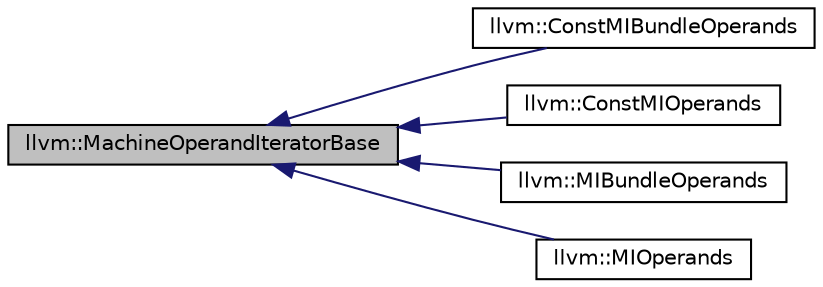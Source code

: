 digraph "llvm::MachineOperandIteratorBase"
{
 // LATEX_PDF_SIZE
  bgcolor="transparent";
  edge [fontname="Helvetica",fontsize="10",labelfontname="Helvetica",labelfontsize="10"];
  node [fontname="Helvetica",fontsize="10",shape="box"];
  rankdir="LR";
  Node1 [label="llvm::MachineOperandIteratorBase",height=0.2,width=0.4,color="black", fillcolor="grey75", style="filled", fontcolor="black",tooltip="MachineOperandIteratorBase - Iterator that can visit all operands on a MachineInstr,..."];
  Node1 -> Node2 [dir="back",color="midnightblue",fontsize="10",style="solid",fontname="Helvetica"];
  Node2 [label="llvm::ConstMIBundleOperands",height=0.2,width=0.4,color="black",URL="$classllvm_1_1ConstMIBundleOperands.html",tooltip="ConstMIBundleOperands - Iterate over all operands in a const bundle of machine instructions."];
  Node1 -> Node3 [dir="back",color="midnightblue",fontsize="10",style="solid",fontname="Helvetica"];
  Node3 [label="llvm::ConstMIOperands",height=0.2,width=0.4,color="black",URL="$classllvm_1_1ConstMIOperands.html",tooltip="ConstMIOperands - Iterate over operands of a single const instruction."];
  Node1 -> Node4 [dir="back",color="midnightblue",fontsize="10",style="solid",fontname="Helvetica"];
  Node4 [label="llvm::MIBundleOperands",height=0.2,width=0.4,color="black",URL="$classllvm_1_1MIBundleOperands.html",tooltip="MIBundleOperands - Iterate over all operands in a bundle of machine instructions."];
  Node1 -> Node5 [dir="back",color="midnightblue",fontsize="10",style="solid",fontname="Helvetica"];
  Node5 [label="llvm::MIOperands",height=0.2,width=0.4,color="black",URL="$classllvm_1_1MIOperands.html",tooltip="MIOperands - Iterate over operands of a single instruction."];
}
